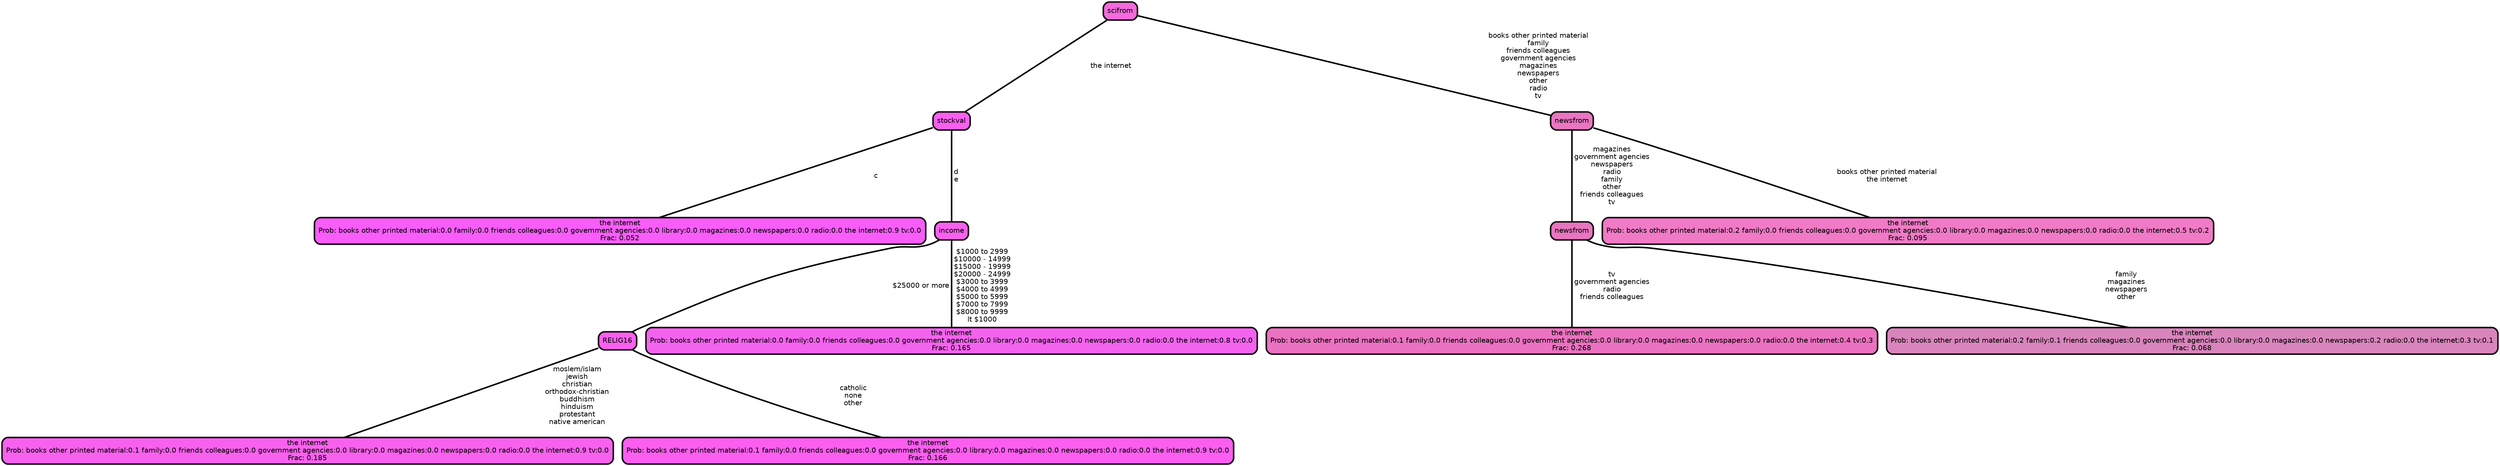 graph Tree {
node [shape=box, style="filled, rounded",color="black",penwidth="3",fontcolor="black",                 fontname=helvetica] ;
graph [ranksep="0 equally", splines=straight,                 bgcolor=transparent, dpi=200] ;
edge [fontname=helvetica, color=black] ;
0 [label="the internet
Prob: books other printed material:0.0 family:0.0 friends colleagues:0.0 government agencies:0.0 library:0.0 magazines:0.0 newspapers:0.0 radio:0.0 the internet:0.9 tv:0.0
Frac: 0.052", fillcolor="#f85df9"] ;
1 [label="stockval", fillcolor="#f860ef"] ;
2 [label="the internet
Prob: books other printed material:0.1 family:0.0 friends colleagues:0.0 government agencies:0.0 library:0.0 magazines:0.0 newspapers:0.0 radio:0.0 the internet:0.9 tv:0.0
Frac: 0.185", fillcolor="#f861ed"] ;
3 [label="RELIG16", fillcolor="#fa60ee"] ;
4 [label="the internet
Prob: books other printed material:0.1 family:0.0 friends colleagues:0.0 government agencies:0.0 library:0.0 magazines:0.0 newspapers:0.0 radio:0.0 the internet:0.9 tv:0.0
Frac: 0.166", fillcolor="#fc5ef0"] ;
5 [label="income", fillcolor="#f861ee"] ;
6 [label="the internet
Prob: books other printed material:0.0 family:0.0 friends colleagues:0.0 government agencies:0.0 library:0.0 magazines:0.0 newspapers:0.0 radio:0.0 the internet:0.8 tv:0.0
Frac: 0.165", fillcolor="#f463ee"] ;
7 [label="scifrom", fillcolor="#f26adb"] ;
8 [label="the internet
Prob: books other printed material:0.1 family:0.0 friends colleagues:0.0 government agencies:0.0 library:0.0 magazines:0.0 newspapers:0.0 radio:0.0 the internet:0.4 tv:0.3
Frac: 0.268", fillcolor="#eb72c0"] ;
9 [label="newsfrom", fillcolor="#e775bf"] ;
10 [label="the internet
Prob: books other printed material:0.2 family:0.1 friends colleagues:0.0 government agencies:0.0 library:0.0 magazines:0.0 newspapers:0.2 radio:0.0 the internet:0.3 tv:0.1
Frac: 0.068", fillcolor="#d985bc"] ;
11 [label="newsfrom", fillcolor="#e976c1"] ;
12 [label="the internet
Prob: books other printed material:0.2 family:0.0 friends colleagues:0.0 government agencies:0.0 library:0.0 magazines:0.0 newspapers:0.0 radio:0.0 the internet:0.5 tv:0.2
Frac: 0.095", fillcolor="#f17ac6"] ;
1 -- 0 [label=" c",penwidth=3] ;
1 -- 5 [label=" d\n e",penwidth=3] ;
3 -- 2 [label=" moslem/islam\n jewish\n christian\n orthodox-christian\n buddhism\n hinduism\n protestant\n native american",penwidth=3] ;
3 -- 4 [label=" catholic\n none\n other",penwidth=3] ;
5 -- 3 [label=" $25000 or more",penwidth=3] ;
5 -- 6 [label=" $1000 to 2999\n $10000 - 14999\n $15000 - 19999\n $20000 - 24999\n $3000 to 3999\n $4000 to 4999\n $5000 to 5999\n $7000 to 7999\n $8000 to 9999\n lt $1000",penwidth=3] ;
7 -- 1 [label=" the internet",penwidth=3] ;
7 -- 11 [label=" books other printed material\n family\n friends colleagues\n government agencies\n magazines\n newspapers\n other\n radio\n tv",penwidth=3] ;
9 -- 8 [label=" tv\n government agencies\n radio\n friends colleagues",penwidth=3] ;
9 -- 10 [label=" family\n magazines\n newspapers\n other",penwidth=3] ;
11 -- 9 [label=" magazines\n government agencies\n newspapers\n radio\n family\n other\n friends colleagues\n tv",penwidth=3] ;
11 -- 12 [label=" books other printed material\n the internet",penwidth=3] ;
{rank = same;}}